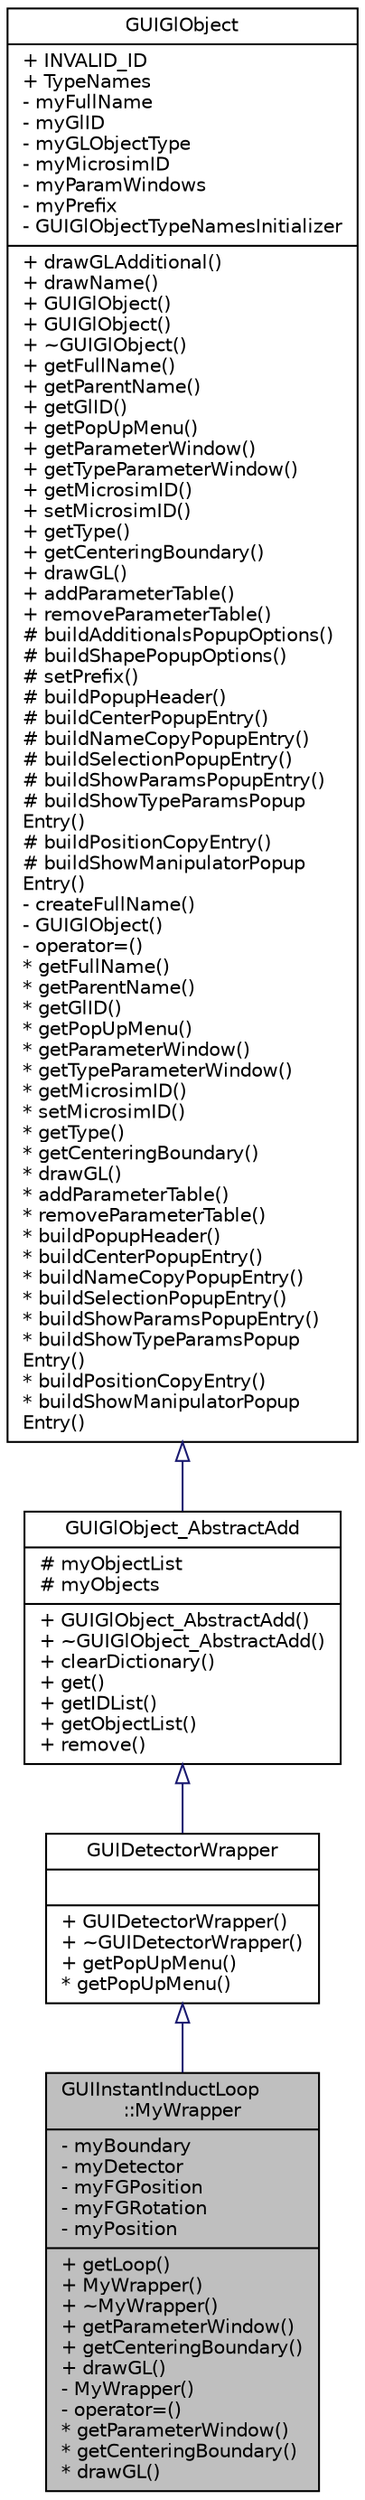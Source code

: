 digraph "GUIInstantInductLoop::MyWrapper"
{
  edge [fontname="Helvetica",fontsize="10",labelfontname="Helvetica",labelfontsize="10"];
  node [fontname="Helvetica",fontsize="10",shape=record];
  Node0 [label="{GUIInstantInductLoop\l::MyWrapper\n|- myBoundary\l- myDetector\l- myFGPosition\l- myFGRotation\l- myPosition\l|+ getLoop()\l+ MyWrapper()\l+ ~MyWrapper()\l+ getParameterWindow()\l+ getCenteringBoundary()\l+ drawGL()\l- MyWrapper()\l- operator=()\l* getParameterWindow()\l* getCenteringBoundary()\l* drawGL()\l}",height=0.2,width=0.4,color="black", fillcolor="grey75", style="filled", fontcolor="black"];
  Node1 -> Node0 [dir="back",color="midnightblue",fontsize="10",style="solid",arrowtail="onormal",fontname="Helvetica"];
  Node1 [label="{GUIDetectorWrapper\n||+ GUIDetectorWrapper()\l+ ~GUIDetectorWrapper()\l+ getPopUpMenu()\l* getPopUpMenu()\l}",height=0.2,width=0.4,color="black", fillcolor="white", style="filled",URL="$dd/d4c/class_g_u_i_detector_wrapper.html"];
  Node2 -> Node1 [dir="back",color="midnightblue",fontsize="10",style="solid",arrowtail="onormal",fontname="Helvetica"];
  Node2 [label="{GUIGlObject_AbstractAdd\n|# myObjectList\l# myObjects\l|+ GUIGlObject_AbstractAdd()\l+ ~GUIGlObject_AbstractAdd()\l+ clearDictionary()\l+ get()\l+ getIDList()\l+ getObjectList()\l+ remove()\l}",height=0.2,width=0.4,color="black", fillcolor="white", style="filled",URL="$d9/d5d/class_g_u_i_gl_object___abstract_add.html"];
  Node3 -> Node2 [dir="back",color="midnightblue",fontsize="10",style="solid",arrowtail="onormal",fontname="Helvetica"];
  Node3 [label="{GUIGlObject\n|+ INVALID_ID\l+ TypeNames\l- myFullName\l- myGlID\l- myGLObjectType\l- myMicrosimID\l- myParamWindows\l- myPrefix\l- GUIGlObjectTypeNamesInitializer\l|+ drawGLAdditional()\l+ drawName()\l+ GUIGlObject()\l+ GUIGlObject()\l+ ~GUIGlObject()\l+ getFullName()\l+ getParentName()\l+ getGlID()\l+ getPopUpMenu()\l+ getParameterWindow()\l+ getTypeParameterWindow()\l+ getMicrosimID()\l+ setMicrosimID()\l+ getType()\l+ getCenteringBoundary()\l+ drawGL()\l+ addParameterTable()\l+ removeParameterTable()\l# buildAdditionalsPopupOptions()\l# buildShapePopupOptions()\l# setPrefix()\l# buildPopupHeader()\l# buildCenterPopupEntry()\l# buildNameCopyPopupEntry()\l# buildSelectionPopupEntry()\l# buildShowParamsPopupEntry()\l# buildShowTypeParamsPopup\lEntry()\l# buildPositionCopyEntry()\l# buildShowManipulatorPopup\lEntry()\l- createFullName()\l- GUIGlObject()\l- operator=()\l* getFullName()\l* getParentName()\l* getGlID()\l* getPopUpMenu()\l* getParameterWindow()\l* getTypeParameterWindow()\l* getMicrosimID()\l* setMicrosimID()\l* getType()\l* getCenteringBoundary()\l* drawGL()\l* addParameterTable()\l* removeParameterTable()\l* buildPopupHeader()\l* buildCenterPopupEntry()\l* buildNameCopyPopupEntry()\l* buildSelectionPopupEntry()\l* buildShowParamsPopupEntry()\l* buildShowTypeParamsPopup\lEntry()\l* buildPositionCopyEntry()\l* buildShowManipulatorPopup\lEntry()\l}",height=0.2,width=0.4,color="black", fillcolor="white", style="filled",URL="$de/d94/class_g_u_i_gl_object.html"];
}
